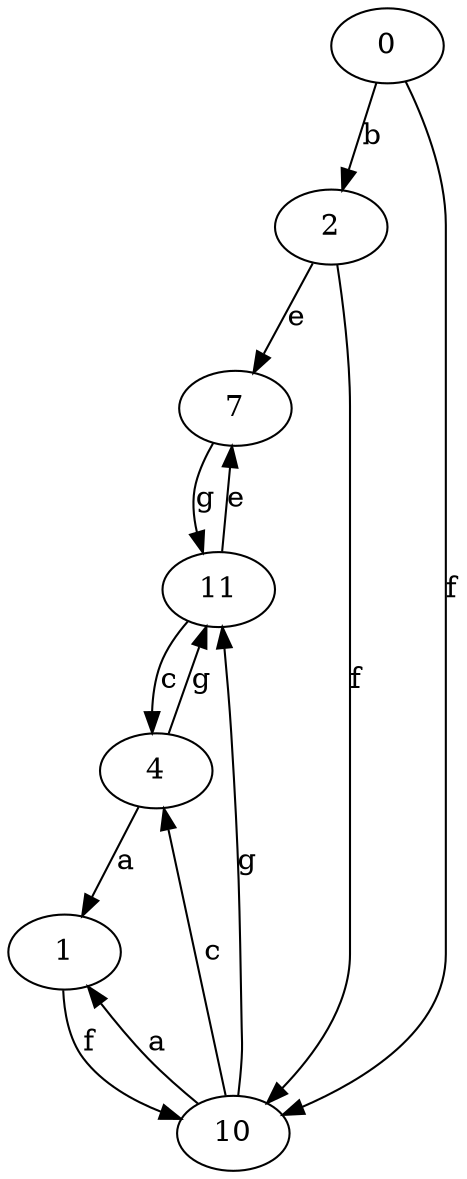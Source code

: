 strict digraph  {
0;
1;
2;
4;
7;
10;
11;
0 -> 2  [label=b];
0 -> 10  [label=f];
1 -> 10  [label=f];
2 -> 7  [label=e];
2 -> 10  [label=f];
4 -> 1  [label=a];
4 -> 11  [label=g];
7 -> 11  [label=g];
10 -> 1  [label=a];
10 -> 4  [label=c];
10 -> 11  [label=g];
11 -> 4  [label=c];
11 -> 7  [label=e];
}
